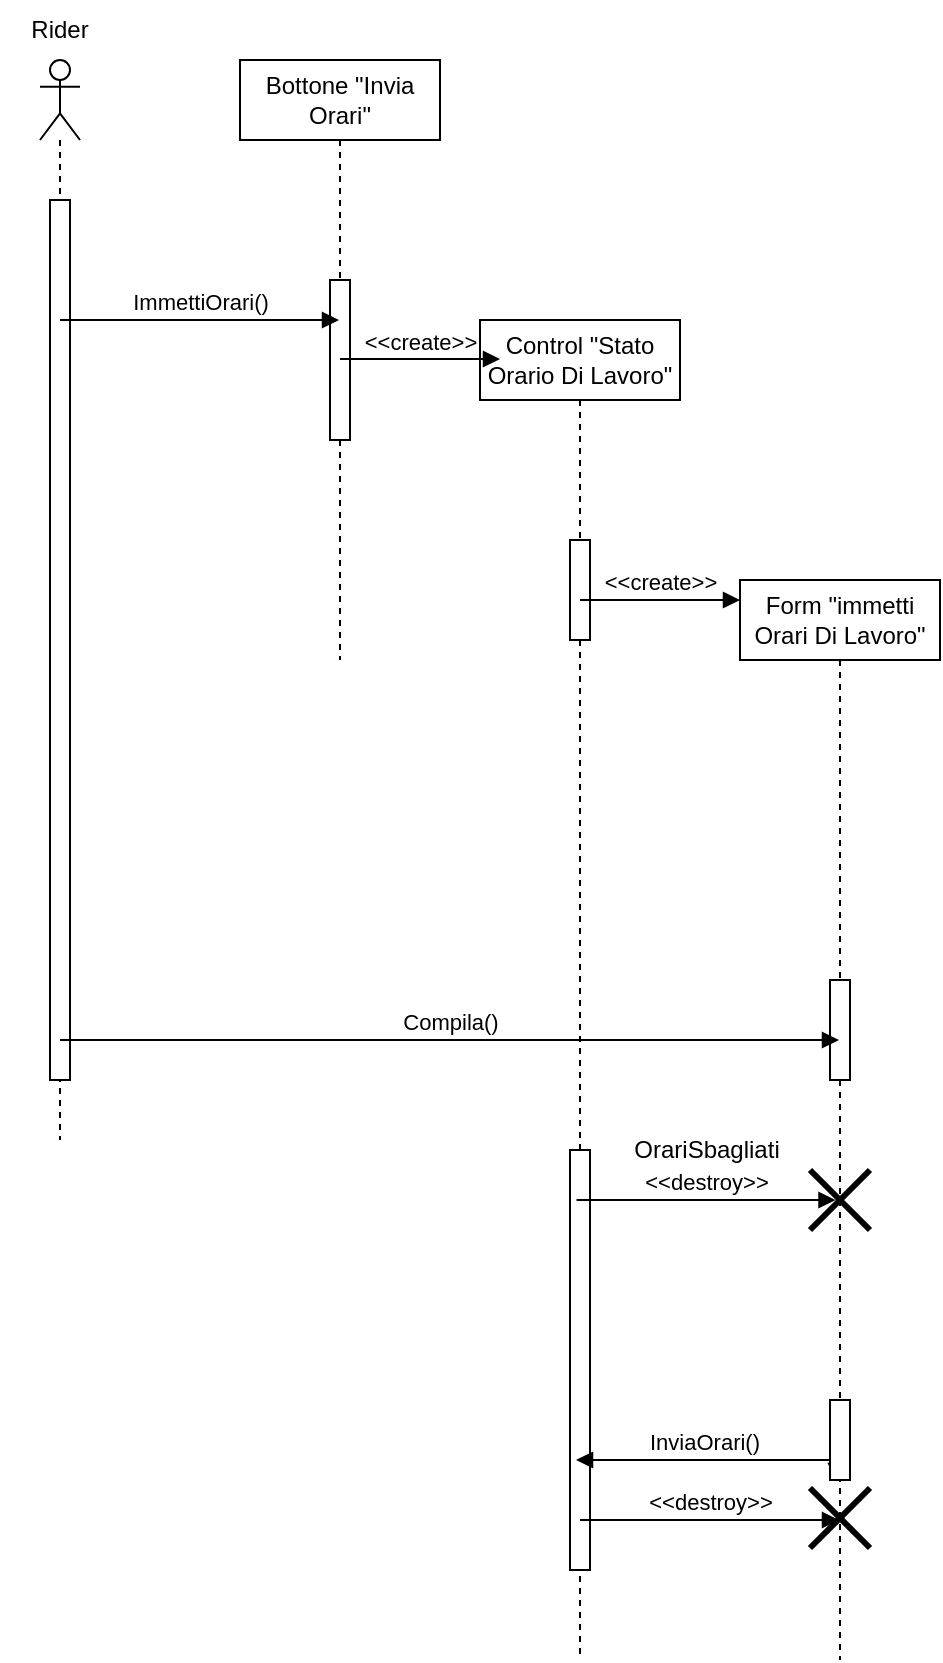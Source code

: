 <mxfile version="21.7.5" type="device">
  <diagram name="Pagina-1" id="gtCOrJHjEEGI-aQ0EO66">
    <mxGraphModel dx="1104" dy="516" grid="1" gridSize="10" guides="1" tooltips="1" connect="1" arrows="1" fold="1" page="1" pageScale="1" pageWidth="827" pageHeight="1169" math="0" shadow="0">
      <root>
        <mxCell id="0" />
        <mxCell id="1" parent="0" />
        <mxCell id="Wy2NNbRc6BiJEszVgS6l-1" value="" style="shape=umlLifeline;perimeter=lifelinePerimeter;whiteSpace=wrap;html=1;container=1;dropTarget=0;collapsible=0;recursiveResize=0;outlineConnect=0;portConstraint=eastwest;newEdgeStyle={&quot;curved&quot;:0,&quot;rounded&quot;:0};participant=umlActor;" parent="1" vertex="1">
          <mxGeometry x="40" y="40" width="20" height="540" as="geometry" />
        </mxCell>
        <mxCell id="Wy2NNbRc6BiJEszVgS6l-3" value="" style="html=1;points=[[0,0,0,0,5],[0,1,0,0,-5],[1,0,0,0,5],[1,1,0,0,-5]];perimeter=orthogonalPerimeter;outlineConnect=0;targetShapes=umlLifeline;portConstraint=eastwest;newEdgeStyle={&quot;curved&quot;:0,&quot;rounded&quot;:0};" parent="Wy2NNbRc6BiJEszVgS6l-1" vertex="1">
          <mxGeometry x="5" y="70" width="10" height="440" as="geometry" />
        </mxCell>
        <mxCell id="Wy2NNbRc6BiJEszVgS6l-2" value="Rider" style="text;html=1;strokeColor=none;fillColor=none;align=center;verticalAlign=middle;whiteSpace=wrap;rounded=0;" parent="1" vertex="1">
          <mxGeometry x="20" y="10" width="60" height="30" as="geometry" />
        </mxCell>
        <mxCell id="Wy2NNbRc6BiJEszVgS6l-4" value="Bottone &quot;Invia Orari&quot;" style="shape=umlLifeline;perimeter=lifelinePerimeter;whiteSpace=wrap;html=1;container=1;dropTarget=0;collapsible=0;recursiveResize=0;outlineConnect=0;portConstraint=eastwest;newEdgeStyle={&quot;curved&quot;:0,&quot;rounded&quot;:0};" parent="1" vertex="1">
          <mxGeometry x="140" y="40" width="100" height="300" as="geometry" />
        </mxCell>
        <mxCell id="Wy2NNbRc6BiJEszVgS6l-5" value="" style="html=1;points=[[0,0,0,0,5],[0,1,0,0,-5],[1,0,0,0,5],[1,1,0,0,-5]];perimeter=orthogonalPerimeter;outlineConnect=0;targetShapes=umlLifeline;portConstraint=eastwest;newEdgeStyle={&quot;curved&quot;:0,&quot;rounded&quot;:0};" parent="Wy2NNbRc6BiJEszVgS6l-4" vertex="1">
          <mxGeometry x="45" y="110" width="10" height="80" as="geometry" />
        </mxCell>
        <mxCell id="Wy2NNbRc6BiJEszVgS6l-6" value="Control &quot;Stato Orario Di Lavoro&quot;" style="shape=umlLifeline;perimeter=lifelinePerimeter;whiteSpace=wrap;html=1;container=1;dropTarget=0;collapsible=0;recursiveResize=0;outlineConnect=0;portConstraint=eastwest;newEdgeStyle={&quot;curved&quot;:0,&quot;rounded&quot;:0};" parent="1" vertex="1">
          <mxGeometry x="260" y="170" width="100" height="670" as="geometry" />
        </mxCell>
        <mxCell id="Wy2NNbRc6BiJEszVgS6l-7" value="" style="html=1;points=[[0,0,0,0,5],[0,1,0,0,-5],[1,0,0,0,5],[1,1,0,0,-5]];perimeter=orthogonalPerimeter;outlineConnect=0;targetShapes=umlLifeline;portConstraint=eastwest;newEdgeStyle={&quot;curved&quot;:0,&quot;rounded&quot;:0};" parent="Wy2NNbRc6BiJEszVgS6l-6" vertex="1">
          <mxGeometry x="45" y="110" width="10" height="50" as="geometry" />
        </mxCell>
        <mxCell id="Wy2NNbRc6BiJEszVgS6l-14" value="" style="html=1;points=[[0,0,0,0,5],[0,1,0,0,-5],[1,0,0,0,5],[1,1,0,0,-5]];perimeter=orthogonalPerimeter;outlineConnect=0;targetShapes=umlLifeline;portConstraint=eastwest;newEdgeStyle={&quot;curved&quot;:0,&quot;rounded&quot;:0};" parent="Wy2NNbRc6BiJEszVgS6l-6" vertex="1">
          <mxGeometry x="45" y="415" width="10" height="210" as="geometry" />
        </mxCell>
        <mxCell id="Wy2NNbRc6BiJEszVgS6l-8" value="Form &quot;immetti Orari Di Lavoro&quot;" style="shape=umlLifeline;perimeter=lifelinePerimeter;whiteSpace=wrap;html=1;container=1;dropTarget=0;collapsible=0;recursiveResize=0;outlineConnect=0;portConstraint=eastwest;newEdgeStyle={&quot;curved&quot;:0,&quot;rounded&quot;:0};" parent="1" vertex="1">
          <mxGeometry x="390" y="300" width="100" height="540" as="geometry" />
        </mxCell>
        <mxCell id="Wy2NNbRc6BiJEszVgS6l-12" value="" style="html=1;points=[[0,0,0,0,5],[0,1,0,0,-5],[1,0,0,0,5],[1,1,0,0,-5]];perimeter=orthogonalPerimeter;outlineConnect=0;targetShapes=umlLifeline;portConstraint=eastwest;newEdgeStyle={&quot;curved&quot;:0,&quot;rounded&quot;:0};" parent="Wy2NNbRc6BiJEszVgS6l-8" vertex="1">
          <mxGeometry x="45" y="200" width="10" height="50" as="geometry" />
        </mxCell>
        <mxCell id="Wy2NNbRc6BiJEszVgS6l-18" value="" style="shape=umlDestroy;whiteSpace=wrap;html=1;strokeWidth=3;targetShapes=umlLifeline;" parent="Wy2NNbRc6BiJEszVgS6l-8" vertex="1">
          <mxGeometry x="35" y="295" width="30" height="30" as="geometry" />
        </mxCell>
        <mxCell id="44_3tj6ZGiSdgLJM33vV-5" value="" style="shape=umlDestroy;whiteSpace=wrap;html=1;strokeWidth=3;targetShapes=umlLifeline;" parent="Wy2NNbRc6BiJEszVgS6l-8" vertex="1">
          <mxGeometry x="35" y="454" width="30" height="30" as="geometry" />
        </mxCell>
        <mxCell id="Wy2NNbRc6BiJEszVgS6l-9" value="ImmettiOrari()" style="html=1;verticalAlign=bottom;endArrow=block;curved=0;rounded=0;" parent="1" edge="1">
          <mxGeometry width="80" relative="1" as="geometry">
            <mxPoint x="50" y="170" as="sourcePoint" />
            <mxPoint x="189.5" y="170" as="targetPoint" />
          </mxGeometry>
        </mxCell>
        <mxCell id="Wy2NNbRc6BiJEszVgS6l-10" value="&amp;lt;&amp;lt;create&amp;gt;&amp;gt;" style="html=1;verticalAlign=bottom;endArrow=block;curved=0;rounded=0;" parent="1" edge="1">
          <mxGeometry width="80" relative="1" as="geometry">
            <mxPoint x="190" y="189.5" as="sourcePoint" />
            <mxPoint x="270" y="189.5" as="targetPoint" />
          </mxGeometry>
        </mxCell>
        <mxCell id="Wy2NNbRc6BiJEszVgS6l-11" value="&amp;lt;&amp;lt;create&amp;gt;&amp;gt;" style="html=1;verticalAlign=bottom;endArrow=block;curved=0;rounded=0;" parent="1" edge="1">
          <mxGeometry width="80" relative="1" as="geometry">
            <mxPoint x="310" y="310" as="sourcePoint" />
            <mxPoint x="390" y="310" as="targetPoint" />
          </mxGeometry>
        </mxCell>
        <mxCell id="Wy2NNbRc6BiJEszVgS6l-13" value="Compila()" style="html=1;verticalAlign=bottom;endArrow=block;curved=0;rounded=0;" parent="1" target="Wy2NNbRc6BiJEszVgS6l-8" edge="1">
          <mxGeometry width="80" relative="1" as="geometry">
            <mxPoint x="50" y="530" as="sourcePoint" />
            <mxPoint x="130" y="530" as="targetPoint" />
          </mxGeometry>
        </mxCell>
        <mxCell id="Wy2NNbRc6BiJEszVgS6l-15" value="InviaOrari()" style="html=1;verticalAlign=bottom;endArrow=block;curved=0;rounded=0;" parent="1" source="L0XQHJzS4myCxm1PFdBO-2" edge="1">
          <mxGeometry width="80" relative="1" as="geometry">
            <mxPoint x="438" y="740" as="sourcePoint" />
            <mxPoint x="308" y="740" as="targetPoint" />
          </mxGeometry>
        </mxCell>
        <mxCell id="Wy2NNbRc6BiJEszVgS6l-17" value="&amp;lt;&amp;lt;destroy&amp;gt;&amp;gt;" style="html=1;verticalAlign=bottom;endArrow=block;curved=0;rounded=0;" parent="1" edge="1">
          <mxGeometry width="80" relative="1" as="geometry">
            <mxPoint x="308.25" y="610" as="sourcePoint" />
            <mxPoint x="437.75" y="610" as="targetPoint" />
          </mxGeometry>
        </mxCell>
        <mxCell id="Wy2NNbRc6BiJEszVgS6l-19" value="OrariSbagliati" style="text;html=1;align=center;verticalAlign=middle;resizable=0;points=[];autosize=1;strokeColor=none;fillColor=none;" parent="1" vertex="1">
          <mxGeometry x="323" y="570" width="100" height="30" as="geometry" />
        </mxCell>
        <mxCell id="44_3tj6ZGiSdgLJM33vV-4" value="&amp;lt;&amp;lt;destroy&amp;gt;&amp;gt;" style="html=1;verticalAlign=bottom;endArrow=block;curved=0;rounded=0;" parent="1" target="Wy2NNbRc6BiJEszVgS6l-8" edge="1">
          <mxGeometry width="80" relative="1" as="geometry">
            <mxPoint x="310" y="770" as="sourcePoint" />
            <mxPoint x="390" y="770" as="targetPoint" />
          </mxGeometry>
        </mxCell>
        <mxCell id="L0XQHJzS4myCxm1PFdBO-3" value="" style="html=1;verticalAlign=bottom;endArrow=block;curved=0;rounded=0;" parent="1" target="L0XQHJzS4myCxm1PFdBO-2" edge="1">
          <mxGeometry width="80" relative="1" as="geometry">
            <mxPoint x="438" y="740" as="sourcePoint" />
            <mxPoint x="308" y="740" as="targetPoint" />
          </mxGeometry>
        </mxCell>
        <mxCell id="L0XQHJzS4myCxm1PFdBO-2" value="" style="html=1;points=[[0,0,0,0,5],[0,1,0,0,-5],[1,0,0,0,5],[1,1,0,0,-5]];perimeter=orthogonalPerimeter;outlineConnect=0;targetShapes=umlLifeline;portConstraint=eastwest;newEdgeStyle={&quot;curved&quot;:0,&quot;rounded&quot;:0};" parent="1" vertex="1">
          <mxGeometry x="435" y="710" width="10" height="40" as="geometry" />
        </mxCell>
      </root>
    </mxGraphModel>
  </diagram>
</mxfile>
